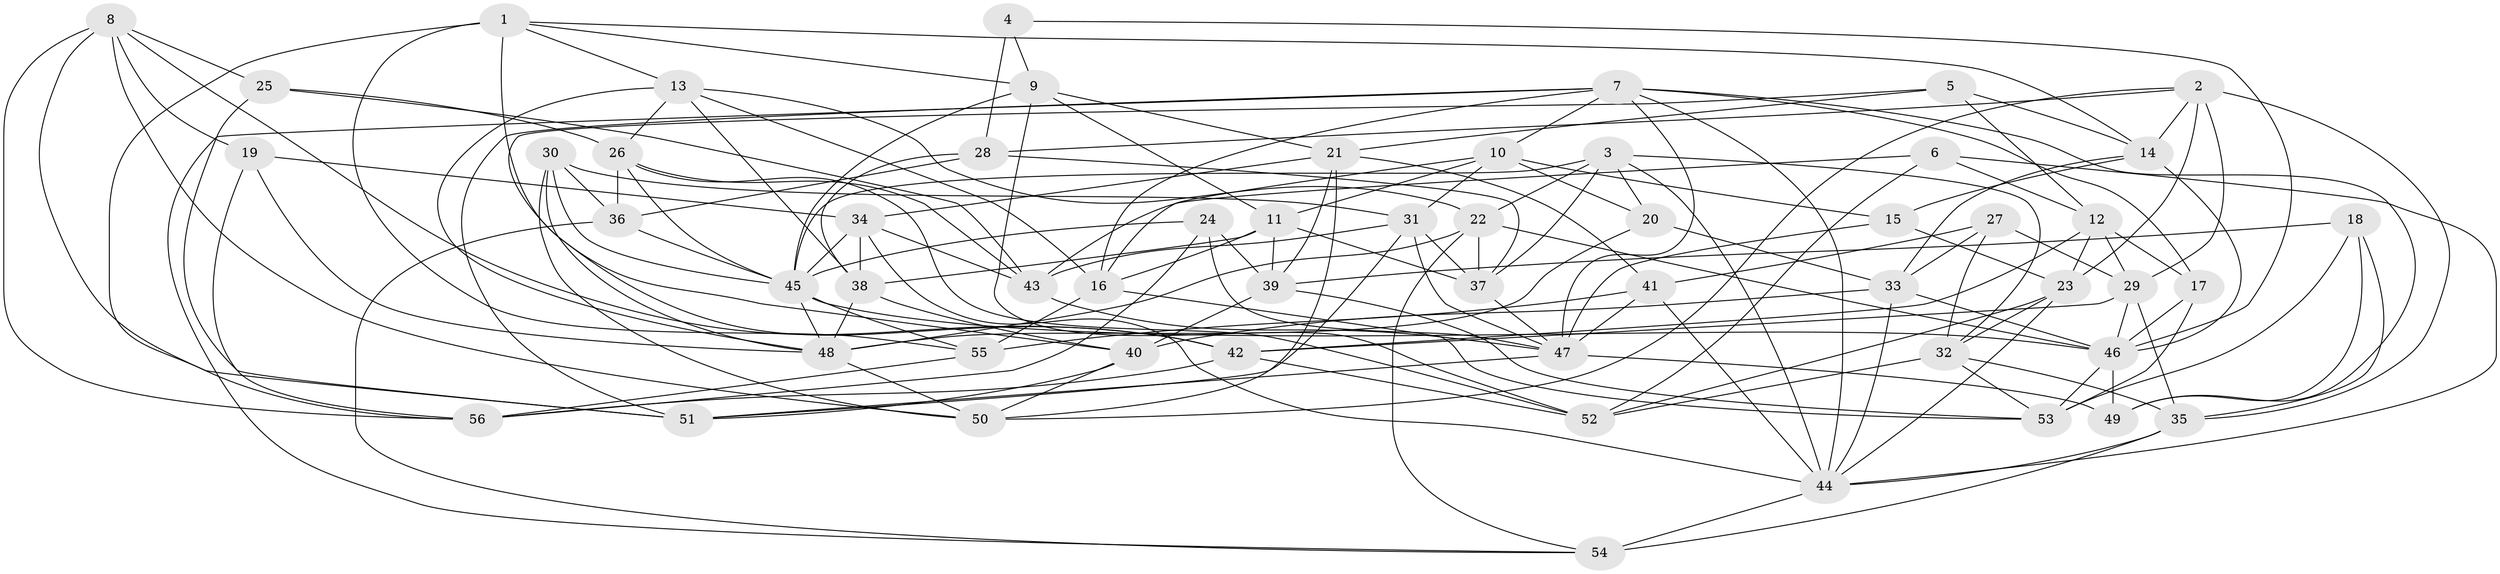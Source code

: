 // original degree distribution, {4: 1.0}
// Generated by graph-tools (version 1.1) at 2025/26/03/09/25 03:26:50]
// undirected, 56 vertices, 161 edges
graph export_dot {
graph [start="1"]
  node [color=gray90,style=filled];
  1;
  2;
  3;
  4;
  5;
  6;
  7;
  8;
  9;
  10;
  11;
  12;
  13;
  14;
  15;
  16;
  17;
  18;
  19;
  20;
  21;
  22;
  23;
  24;
  25;
  26;
  27;
  28;
  29;
  30;
  31;
  32;
  33;
  34;
  35;
  36;
  37;
  38;
  39;
  40;
  41;
  42;
  43;
  44;
  45;
  46;
  47;
  48;
  49;
  50;
  51;
  52;
  53;
  54;
  55;
  56;
  1 -- 9 [weight=1.0];
  1 -- 13 [weight=1.0];
  1 -- 14 [weight=1.0];
  1 -- 42 [weight=1.0];
  1 -- 55 [weight=1.0];
  1 -- 56 [weight=1.0];
  2 -- 14 [weight=1.0];
  2 -- 23 [weight=1.0];
  2 -- 28 [weight=1.0];
  2 -- 29 [weight=1.0];
  2 -- 35 [weight=1.0];
  2 -- 50 [weight=1.0];
  3 -- 20 [weight=1.0];
  3 -- 22 [weight=1.0];
  3 -- 32 [weight=1.0];
  3 -- 37 [weight=1.0];
  3 -- 44 [weight=1.0];
  3 -- 45 [weight=1.0];
  4 -- 9 [weight=1.0];
  4 -- 28 [weight=2.0];
  4 -- 46 [weight=1.0];
  5 -- 12 [weight=1.0];
  5 -- 14 [weight=1.0];
  5 -- 21 [weight=1.0];
  5 -- 40 [weight=1.0];
  6 -- 12 [weight=1.0];
  6 -- 43 [weight=1.0];
  6 -- 44 [weight=1.0];
  6 -- 52 [weight=1.0];
  7 -- 10 [weight=1.0];
  7 -- 16 [weight=1.0];
  7 -- 17 [weight=1.0];
  7 -- 44 [weight=1.0];
  7 -- 47 [weight=1.0];
  7 -- 49 [weight=1.0];
  7 -- 51 [weight=1.0];
  7 -- 54 [weight=1.0];
  8 -- 19 [weight=1.0];
  8 -- 25 [weight=1.0];
  8 -- 42 [weight=1.0];
  8 -- 50 [weight=1.0];
  8 -- 51 [weight=1.0];
  8 -- 56 [weight=1.0];
  9 -- 11 [weight=1.0];
  9 -- 21 [weight=1.0];
  9 -- 45 [weight=1.0];
  9 -- 52 [weight=1.0];
  10 -- 11 [weight=1.0];
  10 -- 15 [weight=1.0];
  10 -- 16 [weight=1.0];
  10 -- 20 [weight=1.0];
  10 -- 31 [weight=1.0];
  11 -- 16 [weight=1.0];
  11 -- 37 [weight=1.0];
  11 -- 38 [weight=1.0];
  11 -- 39 [weight=1.0];
  12 -- 17 [weight=1.0];
  12 -- 23 [weight=1.0];
  12 -- 29 [weight=1.0];
  12 -- 42 [weight=1.0];
  13 -- 16 [weight=1.0];
  13 -- 22 [weight=1.0];
  13 -- 26 [weight=1.0];
  13 -- 38 [weight=1.0];
  13 -- 48 [weight=1.0];
  14 -- 15 [weight=1.0];
  14 -- 33 [weight=1.0];
  14 -- 46 [weight=1.0];
  15 -- 23 [weight=1.0];
  15 -- 47 [weight=1.0];
  16 -- 53 [weight=1.0];
  16 -- 55 [weight=1.0];
  17 -- 46 [weight=1.0];
  17 -- 53 [weight=1.0];
  18 -- 35 [weight=1.0];
  18 -- 39 [weight=1.0];
  18 -- 49 [weight=1.0];
  18 -- 53 [weight=1.0];
  19 -- 34 [weight=1.0];
  19 -- 48 [weight=1.0];
  19 -- 56 [weight=1.0];
  20 -- 33 [weight=1.0];
  20 -- 48 [weight=1.0];
  21 -- 34 [weight=1.0];
  21 -- 39 [weight=1.0];
  21 -- 41 [weight=1.0];
  21 -- 50 [weight=1.0];
  22 -- 37 [weight=1.0];
  22 -- 46 [weight=1.0];
  22 -- 48 [weight=1.0];
  22 -- 54 [weight=1.0];
  23 -- 32 [weight=1.0];
  23 -- 44 [weight=1.0];
  23 -- 52 [weight=1.0];
  24 -- 39 [weight=1.0];
  24 -- 45 [weight=1.0];
  24 -- 47 [weight=1.0];
  24 -- 56 [weight=1.0];
  25 -- 26 [weight=1.0];
  25 -- 43 [weight=1.0];
  25 -- 51 [weight=1.0];
  26 -- 36 [weight=1.0];
  26 -- 43 [weight=1.0];
  26 -- 45 [weight=1.0];
  26 -- 52 [weight=1.0];
  27 -- 29 [weight=1.0];
  27 -- 32 [weight=1.0];
  27 -- 33 [weight=1.0];
  27 -- 41 [weight=1.0];
  28 -- 36 [weight=1.0];
  28 -- 37 [weight=1.0];
  28 -- 38 [weight=1.0];
  29 -- 35 [weight=1.0];
  29 -- 42 [weight=1.0];
  29 -- 46 [weight=1.0];
  30 -- 31 [weight=1.0];
  30 -- 36 [weight=2.0];
  30 -- 45 [weight=1.0];
  30 -- 48 [weight=1.0];
  30 -- 50 [weight=1.0];
  31 -- 37 [weight=1.0];
  31 -- 43 [weight=1.0];
  31 -- 47 [weight=1.0];
  31 -- 51 [weight=1.0];
  32 -- 35 [weight=1.0];
  32 -- 52 [weight=1.0];
  32 -- 53 [weight=1.0];
  33 -- 40 [weight=1.0];
  33 -- 44 [weight=1.0];
  33 -- 46 [weight=1.0];
  34 -- 38 [weight=1.0];
  34 -- 43 [weight=1.0];
  34 -- 44 [weight=1.0];
  34 -- 45 [weight=1.0];
  35 -- 44 [weight=1.0];
  35 -- 54 [weight=1.0];
  36 -- 45 [weight=1.0];
  36 -- 54 [weight=1.0];
  37 -- 47 [weight=1.0];
  38 -- 40 [weight=1.0];
  38 -- 48 [weight=1.0];
  39 -- 40 [weight=1.0];
  39 -- 53 [weight=1.0];
  40 -- 50 [weight=1.0];
  40 -- 51 [weight=1.0];
  41 -- 44 [weight=1.0];
  41 -- 47 [weight=1.0];
  41 -- 55 [weight=2.0];
  42 -- 52 [weight=1.0];
  42 -- 56 [weight=1.0];
  43 -- 47 [weight=1.0];
  44 -- 54 [weight=2.0];
  45 -- 46 [weight=1.0];
  45 -- 48 [weight=1.0];
  45 -- 55 [weight=1.0];
  46 -- 49 [weight=2.0];
  46 -- 53 [weight=1.0];
  47 -- 49 [weight=2.0];
  47 -- 51 [weight=1.0];
  48 -- 50 [weight=1.0];
  55 -- 56 [weight=1.0];
}
